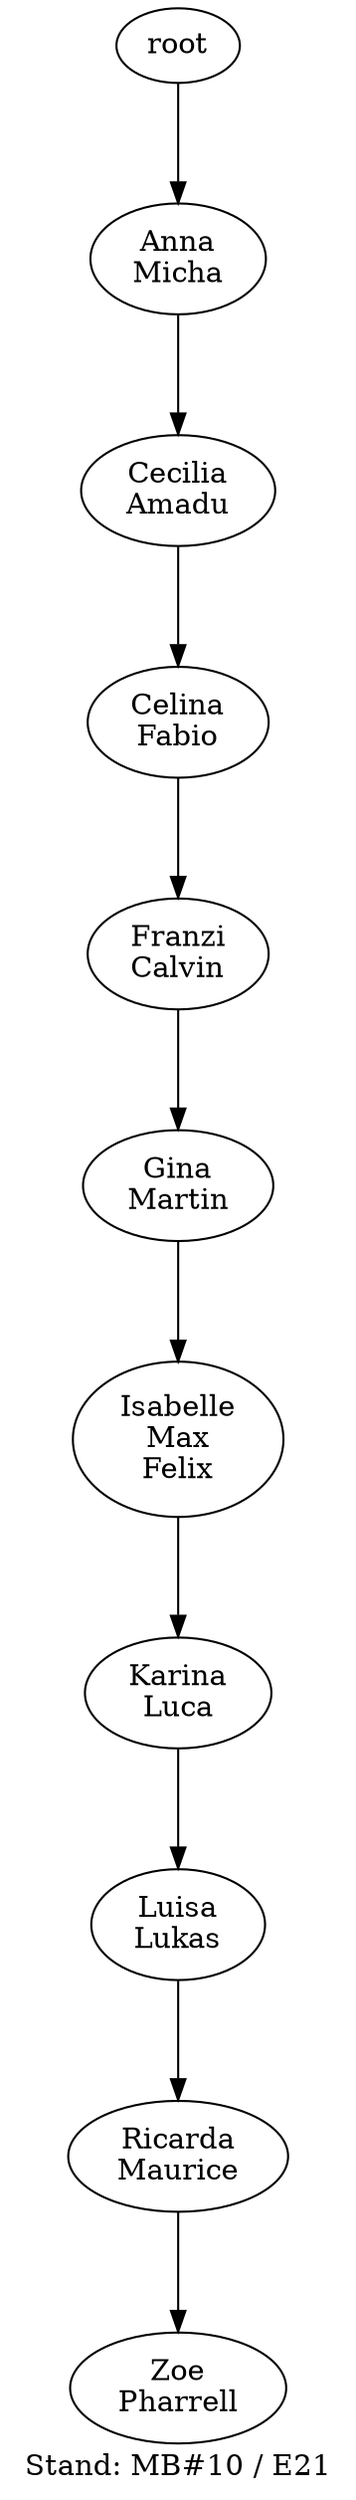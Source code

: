 digraph D { labelloc="b"; label="Stand: MB#10 / E21"; ranksep=0.8;
"root/8"[label="Anna\nMicha"]
"root" -> "root/8";
"root/8/0"[label="Cecilia\nAmadu"]
"root/8" -> "root/8/0";
"root/8/0/2"[label="Celina\nFabio"]
"root/8/0" -> "root/8/0/2";
"root/8/0/2/1"[label="Franzi\nCalvin"]
"root/8/0/2" -> "root/8/0/2/1";
"root/8/0/2/1/5"[label="Gina\nMartin"]
"root/8/0/2/1" -> "root/8/0/2/1/5";
"root/8/0/2/1/5/7,10"[label="Isabelle\nMax\nFelix"]
"root/8/0/2/1/5" -> "root/8/0/2/1/5/7,10";
"root/8/0/2/1/5/7,10/3"[label="Karina\nLuca"]
"root/8/0/2/1/5/7,10" -> "root/8/0/2/1/5/7,10/3";
"root/8/0/2/1/5/7,10/3/4"[label="Luisa\nLukas"]
"root/8/0/2/1/5/7,10/3" -> "root/8/0/2/1/5/7,10/3/4";
"root/8/0/2/1/5/7,10/3/4/6"[label="Ricarda\nMaurice"]
"root/8/0/2/1/5/7,10/3/4" -> "root/8/0/2/1/5/7,10/3/4/6";
"root/8/0/2/1/5/7,10/3/4/6/9"[label="Zoe\nPharrell"]
"root/8/0/2/1/5/7,10/3/4/6" -> "root/8/0/2/1/5/7,10/3/4/6/9";
}
